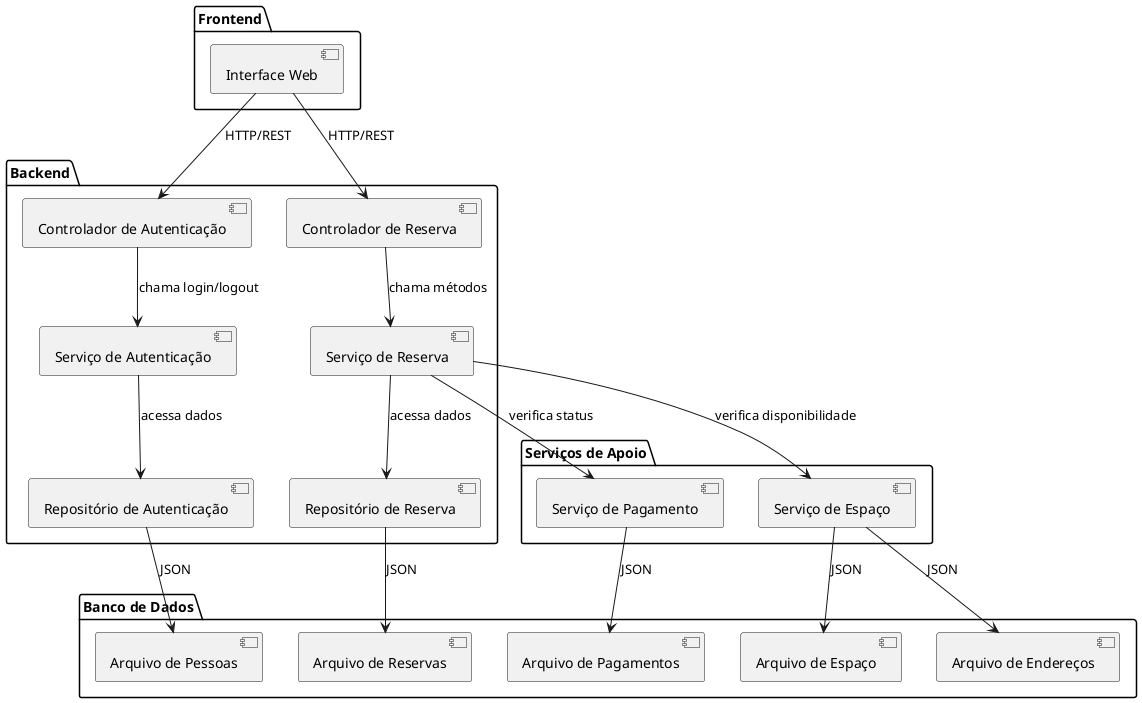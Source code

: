 @startumlpackage "Backend" as B {  [Controlador de Autenticação]  [Controlador de Reserva]   [Serviço de Autenticação]  [Serviço de Reserva]   [Repositório de Autenticação]  [Repositório de Reserva]}package "Serviços de Apoio" as SA {  [Serviço de Pagamento]  [Serviço de Espaço]}package "Frontend" as F {  [Interface Web]}package "Banco de Dados" as BD {  [Arquivo de Pessoas]  [Arquivo de Reservas]  [Arquivo de Pagamentos]  [Arquivo de Espaço]  [Arquivo de Endereços]}[Interface Web] --> [Controlador de Autenticação] : HTTP/REST[Interface Web] --> [Controlador de Reserva] : HTTP/REST[Controlador de Autenticação] --> [Serviço de Autenticação] : chama login/logout[Controlador de Reserva] --> [Serviço de Reserva] : chama métodos[Serviço de Autenticação] --> [Repositório de Autenticação] : acessa dados[Serviço de Reserva] --> [Repositório de Reserva] : acessa dados[Repositório de Autenticação] --> [Arquivo de Pessoas] : JSON[Repositório de Reserva] --> [Arquivo de Reservas] : JSON[Serviço de Pagamento] --> [Arquivo de Pagamentos] : JSON[Serviço de Espaço] --> [Arquivo de Espaço] : JSON[Serviço de Espaço] --> [Arquivo de Endereços] : JSON[Serviço de Reserva] --> [Serviço de Pagamento] : verifica status[Serviço de Reserva] --> [Serviço de Espaço] : verifica disponibilidade@enduml